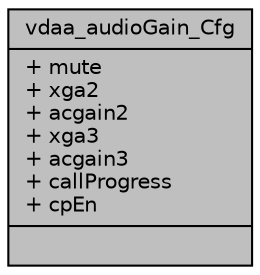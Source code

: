 digraph "vdaa_audioGain_Cfg"
{
  edge [fontname="Helvetica",fontsize="10",labelfontname="Helvetica",labelfontsize="10"];
  node [fontname="Helvetica",fontsize="10",shape=record];
  Node1 [label="{vdaa_audioGain_Cfg\n|+ mute\l+ xga2\l+ acgain2\l+ xga3\l+ acgain3\l+ callProgress\l+ cpEn\l|}",height=0.2,width=0.4,color="black", fillcolor="grey75", style="filled", fontcolor="black"];
}
